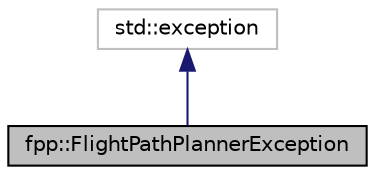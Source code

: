 digraph "fpp::FlightPathPlannerException"
{
 // LATEX_PDF_SIZE
  edge [fontname="Helvetica",fontsize="10",labelfontname="Helvetica",labelfontsize="10"];
  node [fontname="Helvetica",fontsize="10",shape=record];
  Node1 [label="fpp::FlightPathPlannerException",height=0.2,width=0.4,color="black", fillcolor="grey75", style="filled", fontcolor="black",tooltip="Класс исключений для обработки ошибок в FlightPathPlanner."];
  Node2 -> Node1 [dir="back",color="midnightblue",fontsize="10",style="solid",fontname="Helvetica"];
  Node2 [label="std::exception",height=0.2,width=0.4,color="grey75", fillcolor="white", style="filled",tooltip=" "];
}
